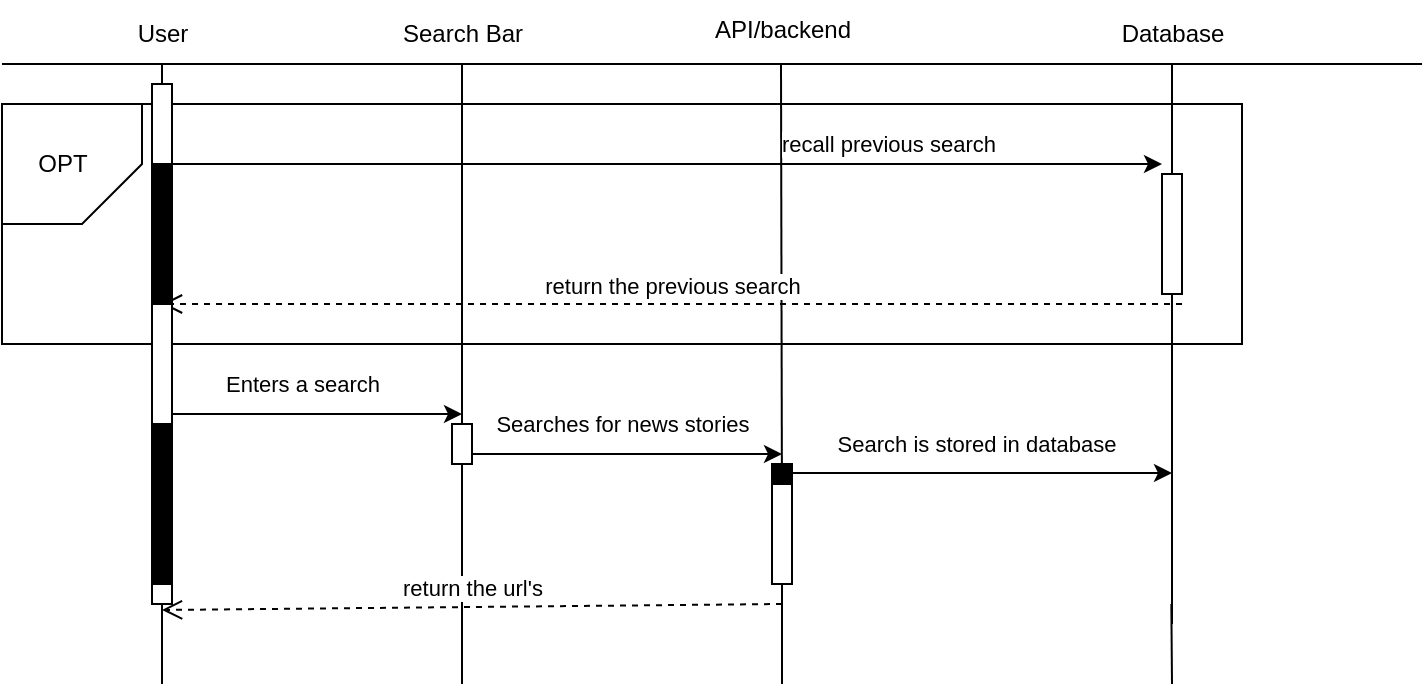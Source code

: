 <mxfile version="24.7.17">
  <diagram name="Page-1" id="zB5NW5fQa41UvQrE3ezg">
    <mxGraphModel dx="1434" dy="746" grid="1" gridSize="10" guides="1" tooltips="1" connect="1" arrows="1" fold="1" page="1" pageScale="1" pageWidth="850" pageHeight="1100" math="0" shadow="0">
      <root>
        <mxCell id="0" />
        <mxCell id="1" parent="0" />
        <mxCell id="9_L5cJvmV2Hr9emINM6A-21" value="" style="rounded=0;whiteSpace=wrap;html=1;" vertex="1" parent="1">
          <mxGeometry x="60" y="380" width="620" height="120" as="geometry" />
        </mxCell>
        <mxCell id="9_L5cJvmV2Hr9emINM6A-1" value="" style="endArrow=none;html=1;rounded=0;" edge="1" parent="1">
          <mxGeometry width="50" height="50" relative="1" as="geometry">
            <mxPoint x="60" y="360" as="sourcePoint" />
            <mxPoint x="770" y="360" as="targetPoint" />
          </mxGeometry>
        </mxCell>
        <mxCell id="9_L5cJvmV2Hr9emINM6A-2" value="" style="endArrow=none;html=1;rounded=0;" edge="1" parent="1" source="9_L5cJvmV2Hr9emINM6A-27">
          <mxGeometry width="50" height="50" relative="1" as="geometry">
            <mxPoint x="140" y="730" as="sourcePoint" />
            <mxPoint x="140" y="360" as="targetPoint" />
          </mxGeometry>
        </mxCell>
        <mxCell id="9_L5cJvmV2Hr9emINM6A-3" value="" style="endArrow=none;html=1;rounded=0;" edge="1" parent="1" source="9_L5cJvmV2Hr9emINM6A-30">
          <mxGeometry width="50" height="50" relative="1" as="geometry">
            <mxPoint x="650" y="728" as="sourcePoint" />
            <mxPoint x="645" y="360" as="targetPoint" />
          </mxGeometry>
        </mxCell>
        <mxCell id="9_L5cJvmV2Hr9emINM6A-4" value="" style="endArrow=none;html=1;rounded=0;" edge="1" parent="1" source="9_L5cJvmV2Hr9emINM6A-38">
          <mxGeometry width="50" height="50" relative="1" as="geometry">
            <mxPoint x="290" y="730" as="sourcePoint" />
            <mxPoint x="290" y="360" as="targetPoint" />
          </mxGeometry>
        </mxCell>
        <mxCell id="9_L5cJvmV2Hr9emINM6A-5" value="User" style="text;html=1;align=center;verticalAlign=middle;resizable=0;points=[];autosize=1;strokeColor=none;fillColor=none;" vertex="1" parent="1">
          <mxGeometry x="115" y="330" width="50" height="30" as="geometry" />
        </mxCell>
        <mxCell id="9_L5cJvmV2Hr9emINM6A-6" value="Search Bar" style="text;html=1;align=center;verticalAlign=middle;resizable=0;points=[];autosize=1;strokeColor=none;fillColor=none;" vertex="1" parent="1">
          <mxGeometry x="250" y="330" width="80" height="30" as="geometry" />
        </mxCell>
        <mxCell id="9_L5cJvmV2Hr9emINM6A-7" value="Database" style="text;html=1;align=center;verticalAlign=middle;resizable=0;points=[];autosize=1;strokeColor=none;fillColor=none;" vertex="1" parent="1">
          <mxGeometry x="610" y="330" width="70" height="30" as="geometry" />
        </mxCell>
        <mxCell id="9_L5cJvmV2Hr9emINM6A-10" value="" style="endArrow=classic;html=1;rounded=0;" edge="1" parent="1">
          <mxGeometry width="50" height="50" relative="1" as="geometry">
            <mxPoint x="140" y="535" as="sourcePoint" />
            <mxPoint x="290" y="535" as="targetPoint" />
          </mxGeometry>
        </mxCell>
        <mxCell id="9_L5cJvmV2Hr9emINM6A-11" value="Enters a search" style="edgeLabel;html=1;align=center;verticalAlign=middle;resizable=0;points=[];" vertex="1" connectable="0" parent="9_L5cJvmV2Hr9emINM6A-10">
          <mxGeometry x="-0.133" relative="1" as="geometry">
            <mxPoint x="5" y="-15" as="offset" />
          </mxGeometry>
        </mxCell>
        <mxCell id="9_L5cJvmV2Hr9emINM6A-12" value="API/backend" style="text;html=1;align=center;verticalAlign=middle;resizable=0;points=[];autosize=1;strokeColor=none;fillColor=none;" vertex="1" parent="1">
          <mxGeometry x="405" y="328" width="90" height="30" as="geometry" />
        </mxCell>
        <mxCell id="9_L5cJvmV2Hr9emINM6A-13" value="" style="endArrow=none;html=1;rounded=0;" edge="1" parent="1" source="9_L5cJvmV2Hr9emINM6A-43">
          <mxGeometry width="50" height="50" relative="1" as="geometry">
            <mxPoint x="449.5" y="730" as="sourcePoint" />
            <mxPoint x="449.5" y="360" as="targetPoint" />
          </mxGeometry>
        </mxCell>
        <mxCell id="9_L5cJvmV2Hr9emINM6A-15" value="" style="endArrow=classic;html=1;rounded=0;" edge="1" parent="1">
          <mxGeometry width="50" height="50" relative="1" as="geometry">
            <mxPoint x="290" y="555" as="sourcePoint" />
            <mxPoint x="450" y="555" as="targetPoint" />
          </mxGeometry>
        </mxCell>
        <mxCell id="9_L5cJvmV2Hr9emINM6A-16" value="Searches for news stories" style="edgeLabel;html=1;align=center;verticalAlign=middle;resizable=0;points=[];" vertex="1" connectable="0" parent="9_L5cJvmV2Hr9emINM6A-15">
          <mxGeometry x="-0.138" y="1" relative="1" as="geometry">
            <mxPoint x="11" y="-14" as="offset" />
          </mxGeometry>
        </mxCell>
        <mxCell id="9_L5cJvmV2Hr9emINM6A-17" value="" style="endArrow=classic;html=1;rounded=0;" edge="1" parent="1">
          <mxGeometry width="50" height="50" relative="1" as="geometry">
            <mxPoint x="455" y="564.5" as="sourcePoint" />
            <mxPoint x="645" y="564.5" as="targetPoint" />
          </mxGeometry>
        </mxCell>
        <mxCell id="9_L5cJvmV2Hr9emINM6A-19" value="Search is stored in database" style="edgeLabel;html=1;align=center;verticalAlign=middle;resizable=0;points=[];" vertex="1" connectable="0" parent="9_L5cJvmV2Hr9emINM6A-17">
          <mxGeometry x="0.722" relative="1" as="geometry">
            <mxPoint x="-72" y="-15" as="offset" />
          </mxGeometry>
        </mxCell>
        <mxCell id="9_L5cJvmV2Hr9emINM6A-22" value="" style="shape=card;whiteSpace=wrap;html=1;rotation=-180;" vertex="1" parent="1">
          <mxGeometry x="60" y="380" width="70" height="60" as="geometry" />
        </mxCell>
        <mxCell id="9_L5cJvmV2Hr9emINM6A-23" value="OPT" style="text;html=1;align=center;verticalAlign=middle;resizable=0;points=[];autosize=1;strokeColor=none;fillColor=none;" vertex="1" parent="1">
          <mxGeometry x="65" y="395" width="50" height="30" as="geometry" />
        </mxCell>
        <mxCell id="9_L5cJvmV2Hr9emINM6A-24" value="" style="endArrow=classic;html=1;rounded=0;" edge="1" parent="1">
          <mxGeometry width="50" height="50" relative="1" as="geometry">
            <mxPoint x="140" y="410" as="sourcePoint" />
            <mxPoint x="640" y="410" as="targetPoint" />
          </mxGeometry>
        </mxCell>
        <mxCell id="9_L5cJvmV2Hr9emINM6A-25" value="recall previous search" style="edgeLabel;html=1;align=center;verticalAlign=middle;resizable=0;points=[];" vertex="1" connectable="0" parent="9_L5cJvmV2Hr9emINM6A-24">
          <mxGeometry x="0.396" y="1" relative="1" as="geometry">
            <mxPoint x="14" y="-9" as="offset" />
          </mxGeometry>
        </mxCell>
        <mxCell id="9_L5cJvmV2Hr9emINM6A-26" value="return the previous search" style="html=1;verticalAlign=bottom;endArrow=open;dashed=1;endSize=8;curved=0;rounded=0;" edge="1" parent="1">
          <mxGeometry relative="1" as="geometry">
            <mxPoint x="650" y="480" as="sourcePoint" />
            <mxPoint x="140" y="480" as="targetPoint" />
          </mxGeometry>
        </mxCell>
        <mxCell id="9_L5cJvmV2Hr9emINM6A-28" value="" style="endArrow=none;html=1;rounded=0;" edge="1" parent="1" target="9_L5cJvmV2Hr9emINM6A-27">
          <mxGeometry width="50" height="50" relative="1" as="geometry">
            <mxPoint x="140" y="670" as="sourcePoint" />
            <mxPoint x="140" y="360" as="targetPoint" />
          </mxGeometry>
        </mxCell>
        <mxCell id="9_L5cJvmV2Hr9emINM6A-27" value="" style="rounded=0;whiteSpace=wrap;html=1;" vertex="1" parent="1">
          <mxGeometry x="135" y="370" width="10" height="260" as="geometry" />
        </mxCell>
        <mxCell id="9_L5cJvmV2Hr9emINM6A-29" value="" style="rounded=0;whiteSpace=wrap;html=1;fillColor=#000000;" vertex="1" parent="1">
          <mxGeometry x="135" y="410" width="10" height="70" as="geometry" />
        </mxCell>
        <mxCell id="9_L5cJvmV2Hr9emINM6A-37" value="" style="endArrow=none;html=1;rounded=0;" edge="1" parent="1" target="9_L5cJvmV2Hr9emINM6A-30">
          <mxGeometry width="50" height="50" relative="1" as="geometry">
            <mxPoint x="645" y="640" as="sourcePoint" />
            <mxPoint x="650" y="358" as="targetPoint" />
          </mxGeometry>
        </mxCell>
        <mxCell id="9_L5cJvmV2Hr9emINM6A-30" value="" style="rounded=0;whiteSpace=wrap;html=1;" vertex="1" parent="1">
          <mxGeometry x="640" y="415" width="10" height="60" as="geometry" />
        </mxCell>
        <mxCell id="9_L5cJvmV2Hr9emINM6A-39" value="" style="endArrow=none;html=1;rounded=0;" edge="1" parent="1" target="9_L5cJvmV2Hr9emINM6A-38">
          <mxGeometry width="50" height="50" relative="1" as="geometry">
            <mxPoint x="290" y="670" as="sourcePoint" />
            <mxPoint x="290" y="360" as="targetPoint" />
          </mxGeometry>
        </mxCell>
        <mxCell id="9_L5cJvmV2Hr9emINM6A-38" value="" style="rounded=0;whiteSpace=wrap;html=1;" vertex="1" parent="1">
          <mxGeometry x="285" y="540" width="10" height="20" as="geometry" />
        </mxCell>
        <mxCell id="9_L5cJvmV2Hr9emINM6A-41" value="" style="endArrow=none;html=1;rounded=0;" edge="1" parent="1">
          <mxGeometry width="50" height="50" relative="1" as="geometry">
            <mxPoint x="645" y="670" as="sourcePoint" />
            <mxPoint x="644.672" y="630" as="targetPoint" />
          </mxGeometry>
        </mxCell>
        <mxCell id="9_L5cJvmV2Hr9emINM6A-42" value="return the url&#39;s" style="html=1;verticalAlign=bottom;endArrow=open;dashed=1;endSize=8;curved=0;rounded=0;" edge="1" parent="1">
          <mxGeometry relative="1" as="geometry">
            <mxPoint x="450" y="630" as="sourcePoint" />
            <mxPoint x="140" y="633" as="targetPoint" />
          </mxGeometry>
        </mxCell>
        <mxCell id="9_L5cJvmV2Hr9emINM6A-44" value="" style="endArrow=none;html=1;rounded=0;" edge="1" parent="1" target="9_L5cJvmV2Hr9emINM6A-43">
          <mxGeometry width="50" height="50" relative="1" as="geometry">
            <mxPoint x="450" y="670" as="sourcePoint" />
            <mxPoint x="449.5" y="360" as="targetPoint" />
          </mxGeometry>
        </mxCell>
        <mxCell id="9_L5cJvmV2Hr9emINM6A-43" value="" style="rounded=0;whiteSpace=wrap;html=1;" vertex="1" parent="1">
          <mxGeometry x="445" y="560" width="10" height="60" as="geometry" />
        </mxCell>
        <mxCell id="9_L5cJvmV2Hr9emINM6A-45" value="" style="rounded=0;whiteSpace=wrap;html=1;fillColor=#000000;" vertex="1" parent="1">
          <mxGeometry x="135" y="540" width="10" height="80" as="geometry" />
        </mxCell>
        <mxCell id="9_L5cJvmV2Hr9emINM6A-46" value="" style="rounded=0;whiteSpace=wrap;html=1;fillColor=#000000;" vertex="1" parent="1">
          <mxGeometry x="445" y="560" width="10" height="10" as="geometry" />
        </mxCell>
      </root>
    </mxGraphModel>
  </diagram>
</mxfile>
